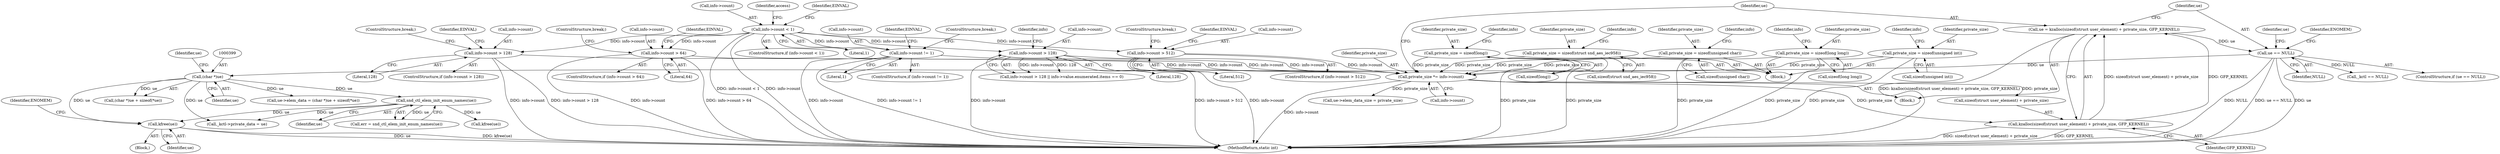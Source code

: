 digraph "0_linux_82262a46627bebb0febcc26664746c25cef08563@API" {
"1000451" [label="(Call,kfree(ue))"];
"1000398" [label="(Call,(char *)ue)"];
"1000369" [label="(Call,ue == NULL)"];
"1000360" [label="(Call,ue = kzalloc(sizeof(struct user_element) + private_size, GFP_KERNEL))"];
"1000362" [label="(Call,kzalloc(sizeof(struct user_element) + private_size, GFP_KERNEL))"];
"1000355" [label="(Call,private_size *= info->count)"];
"1000327" [label="(Call,info->count > 512)"];
"1000119" [label="(Call,info->count < 1)"];
"1000272" [label="(Call,info->count > 128)"];
"1000287" [label="(Call,info->count > 64)"];
"1000342" [label="(Call,info->count != 1)"];
"1000303" [label="(Call,info->count > 128)"];
"1000297" [label="(Call,private_size = sizeof(unsigned int))"];
"1000267" [label="(Call,private_size = sizeof(long))"];
"1000337" [label="(Call,private_size = sizeof(struct snd_aes_iec958))"];
"1000322" [label="(Call,private_size = sizeof(unsigned char))"];
"1000282" [label="(Call,private_size = sizeof(long long))"];
"1000420" [label="(Call,snd_ctl_elem_init_enum_names(ue))"];
"1000272" [label="(Call,info->count > 128)"];
"1000343" [label="(Call,info->count)"];
"1000377" [label="(Identifier,ue)"];
"1000304" [label="(Call,info->count)"];
"1000397" [label="(Call,(char *)ue + sizeof(*ue))"];
"1000126" [label="(Identifier,EINVAL)"];
"1000356" [label="(Identifier,private_size)"];
"1000374" [label="(Identifier,ENOMEM)"];
"1000331" [label="(Literal,512)"];
"1000118" [label="(ControlStructure,if (info->count < 1))"];
"1000326" [label="(ControlStructure,if (info->count > 512))"];
"1000323" [label="(Identifier,private_size)"];
"1000398" [label="(Call,(char *)ue)"];
"1000104" [label="(Block,)"];
"1000307" [label="(Literal,128)"];
"1000456" [label="(Call,_kctl->private_data = ue)"];
"1000370" [label="(Identifier,ue)"];
"1000362" [label="(Call,kzalloc(sizeof(struct user_element) + private_size, GFP_KERNEL))"];
"1000123" [label="(Literal,1)"];
"1000284" [label="(Call,sizeof(long long))"];
"1000268" [label="(Identifier,private_size)"];
"1000400" [label="(Identifier,ue)"];
"1000322" [label="(Call,private_size = sizeof(unsigned char))"];
"1000346" [label="(Literal,1)"];
"1000294" [label="(Identifier,EINVAL)"];
"1000443" [label="(Call,_kctl == NULL)"];
"1000291" [label="(Literal,64)"];
"1000287" [label="(Call,info->count > 64)"];
"1000446" [label="(Block,)"];
"1000451" [label="(Call,kfree(ue))"];
"1000403" [label="(Identifier,ue)"];
"1000279" [label="(Identifier,EINVAL)"];
"1000349" [label="(Identifier,EINVAL)"];
"1000282" [label="(Call,private_size = sizeof(long long))"];
"1000361" [label="(Identifier,ue)"];
"1000264" [label="(Block,)"];
"1000452" [label="(Identifier,ue)"];
"1000120" [label="(Call,info->count)"];
"1000295" [label="(ControlStructure,break;)"];
"1000302" [label="(Call,info->count > 128 || info->value.enumerated.items == 0)"];
"1000297" [label="(Call,private_size = sizeof(unsigned int))"];
"1000327" [label="(Call,info->count > 512)"];
"1000335" [label="(ControlStructure,break;)"];
"1000299" [label="(Call,sizeof(unsigned int))"];
"1000329" [label="(Identifier,info)"];
"1000305" [label="(Identifier,info)"];
"1000324" [label="(Call,sizeof(unsigned char))"];
"1000369" [label="(Call,ue == NULL)"];
"1000276" [label="(Literal,128)"];
"1000271" [label="(ControlStructure,if (info->count > 128))"];
"1000342" [label="(Call,info->count != 1)"];
"1000288" [label="(Call,info->count)"];
"1000404" [label="(Call,ue->elem_data_size = private_size)"];
"1000341" [label="(ControlStructure,if (info->count != 1))"];
"1000119" [label="(Call,info->count < 1)"];
"1000273" [label="(Call,info->count)"];
"1000338" [label="(Identifier,private_size)"];
"1000344" [label="(Identifier,info)"];
"1000357" [label="(Call,info->count)"];
"1000393" [label="(Call,ue->elem_data = (char *)ue + sizeof(*ue))"];
"1000355" [label="(Call,private_size *= info->count)"];
"1000312" [label="(Identifier,info)"];
"1000363" [label="(Call,sizeof(struct user_element) + private_size)"];
"1000420" [label="(Call,snd_ctl_elem_init_enum_names(ue))"];
"1000368" [label="(ControlStructure,if (ue == NULL))"];
"1000360" [label="(Call,ue = kzalloc(sizeof(struct user_element) + private_size, GFP_KERNEL))"];
"1000280" [label="(ControlStructure,break;)"];
"1000418" [label="(Call,err = snd_ctl_elem_init_enum_names(ue))"];
"1000508" [label="(MethodReturn,static int)"];
"1000289" [label="(Identifier,info)"];
"1000455" [label="(Identifier,ENOMEM)"];
"1000367" [label="(Identifier,GFP_KERNEL)"];
"1000371" [label="(Identifier,NULL)"];
"1000267" [label="(Call,private_size = sizeof(long))"];
"1000128" [label="(Identifier,access)"];
"1000303" [label="(Call,info->count > 128)"];
"1000334" [label="(Identifier,EINVAL)"];
"1000283" [label="(Identifier,private_size)"];
"1000269" [label="(Call,sizeof(long))"];
"1000350" [label="(ControlStructure,break;)"];
"1000274" [label="(Identifier,info)"];
"1000427" [label="(Call,kfree(ue))"];
"1000298" [label="(Identifier,private_size)"];
"1000339" [label="(Call,sizeof(struct snd_aes_iec958))"];
"1000421" [label="(Identifier,ue)"];
"1000286" [label="(ControlStructure,if (info->count > 64))"];
"1000328" [label="(Call,info->count)"];
"1000337" [label="(Call,private_size = sizeof(struct snd_aes_iec958))"];
"1000451" -> "1000446"  [label="AST: "];
"1000451" -> "1000452"  [label="CFG: "];
"1000452" -> "1000451"  [label="AST: "];
"1000455" -> "1000451"  [label="CFG: "];
"1000451" -> "1000508"  [label="DDG: ue"];
"1000451" -> "1000508"  [label="DDG: kfree(ue)"];
"1000398" -> "1000451"  [label="DDG: ue"];
"1000420" -> "1000451"  [label="DDG: ue"];
"1000398" -> "1000397"  [label="AST: "];
"1000398" -> "1000400"  [label="CFG: "];
"1000399" -> "1000398"  [label="AST: "];
"1000400" -> "1000398"  [label="AST: "];
"1000403" -> "1000398"  [label="CFG: "];
"1000398" -> "1000393"  [label="DDG: ue"];
"1000398" -> "1000397"  [label="DDG: ue"];
"1000369" -> "1000398"  [label="DDG: ue"];
"1000398" -> "1000420"  [label="DDG: ue"];
"1000398" -> "1000456"  [label="DDG: ue"];
"1000369" -> "1000368"  [label="AST: "];
"1000369" -> "1000371"  [label="CFG: "];
"1000370" -> "1000369"  [label="AST: "];
"1000371" -> "1000369"  [label="AST: "];
"1000374" -> "1000369"  [label="CFG: "];
"1000377" -> "1000369"  [label="CFG: "];
"1000369" -> "1000508"  [label="DDG: ue == NULL"];
"1000369" -> "1000508"  [label="DDG: ue"];
"1000369" -> "1000508"  [label="DDG: NULL"];
"1000360" -> "1000369"  [label="DDG: ue"];
"1000369" -> "1000443"  [label="DDG: NULL"];
"1000360" -> "1000104"  [label="AST: "];
"1000360" -> "1000362"  [label="CFG: "];
"1000361" -> "1000360"  [label="AST: "];
"1000362" -> "1000360"  [label="AST: "];
"1000370" -> "1000360"  [label="CFG: "];
"1000360" -> "1000508"  [label="DDG: kzalloc(sizeof(struct user_element) + private_size, GFP_KERNEL)"];
"1000362" -> "1000360"  [label="DDG: sizeof(struct user_element) + private_size"];
"1000362" -> "1000360"  [label="DDG: GFP_KERNEL"];
"1000362" -> "1000367"  [label="CFG: "];
"1000363" -> "1000362"  [label="AST: "];
"1000367" -> "1000362"  [label="AST: "];
"1000362" -> "1000508"  [label="DDG: GFP_KERNEL"];
"1000362" -> "1000508"  [label="DDG: sizeof(struct user_element) + private_size"];
"1000355" -> "1000362"  [label="DDG: private_size"];
"1000355" -> "1000104"  [label="AST: "];
"1000355" -> "1000357"  [label="CFG: "];
"1000356" -> "1000355"  [label="AST: "];
"1000357" -> "1000355"  [label="AST: "];
"1000361" -> "1000355"  [label="CFG: "];
"1000355" -> "1000508"  [label="DDG: info->count"];
"1000327" -> "1000355"  [label="DDG: info->count"];
"1000272" -> "1000355"  [label="DDG: info->count"];
"1000287" -> "1000355"  [label="DDG: info->count"];
"1000342" -> "1000355"  [label="DDG: info->count"];
"1000303" -> "1000355"  [label="DDG: info->count"];
"1000297" -> "1000355"  [label="DDG: private_size"];
"1000267" -> "1000355"  [label="DDG: private_size"];
"1000337" -> "1000355"  [label="DDG: private_size"];
"1000322" -> "1000355"  [label="DDG: private_size"];
"1000282" -> "1000355"  [label="DDG: private_size"];
"1000355" -> "1000363"  [label="DDG: private_size"];
"1000355" -> "1000404"  [label="DDG: private_size"];
"1000327" -> "1000326"  [label="AST: "];
"1000327" -> "1000331"  [label="CFG: "];
"1000328" -> "1000327"  [label="AST: "];
"1000331" -> "1000327"  [label="AST: "];
"1000334" -> "1000327"  [label="CFG: "];
"1000335" -> "1000327"  [label="CFG: "];
"1000327" -> "1000508"  [label="DDG: info->count"];
"1000327" -> "1000508"  [label="DDG: info->count > 512"];
"1000119" -> "1000327"  [label="DDG: info->count"];
"1000119" -> "1000118"  [label="AST: "];
"1000119" -> "1000123"  [label="CFG: "];
"1000120" -> "1000119"  [label="AST: "];
"1000123" -> "1000119"  [label="AST: "];
"1000126" -> "1000119"  [label="CFG: "];
"1000128" -> "1000119"  [label="CFG: "];
"1000119" -> "1000508"  [label="DDG: info->count"];
"1000119" -> "1000508"  [label="DDG: info->count < 1"];
"1000119" -> "1000272"  [label="DDG: info->count"];
"1000119" -> "1000287"  [label="DDG: info->count"];
"1000119" -> "1000303"  [label="DDG: info->count"];
"1000119" -> "1000342"  [label="DDG: info->count"];
"1000272" -> "1000271"  [label="AST: "];
"1000272" -> "1000276"  [label="CFG: "];
"1000273" -> "1000272"  [label="AST: "];
"1000276" -> "1000272"  [label="AST: "];
"1000279" -> "1000272"  [label="CFG: "];
"1000280" -> "1000272"  [label="CFG: "];
"1000272" -> "1000508"  [label="DDG: info->count"];
"1000272" -> "1000508"  [label="DDG: info->count > 128"];
"1000287" -> "1000286"  [label="AST: "];
"1000287" -> "1000291"  [label="CFG: "];
"1000288" -> "1000287"  [label="AST: "];
"1000291" -> "1000287"  [label="AST: "];
"1000294" -> "1000287"  [label="CFG: "];
"1000295" -> "1000287"  [label="CFG: "];
"1000287" -> "1000508"  [label="DDG: info->count > 64"];
"1000287" -> "1000508"  [label="DDG: info->count"];
"1000342" -> "1000341"  [label="AST: "];
"1000342" -> "1000346"  [label="CFG: "];
"1000343" -> "1000342"  [label="AST: "];
"1000346" -> "1000342"  [label="AST: "];
"1000349" -> "1000342"  [label="CFG: "];
"1000350" -> "1000342"  [label="CFG: "];
"1000342" -> "1000508"  [label="DDG: info->count"];
"1000342" -> "1000508"  [label="DDG: info->count != 1"];
"1000303" -> "1000302"  [label="AST: "];
"1000303" -> "1000307"  [label="CFG: "];
"1000304" -> "1000303"  [label="AST: "];
"1000307" -> "1000303"  [label="AST: "];
"1000312" -> "1000303"  [label="CFG: "];
"1000302" -> "1000303"  [label="CFG: "];
"1000303" -> "1000508"  [label="DDG: info->count"];
"1000303" -> "1000302"  [label="DDG: info->count"];
"1000303" -> "1000302"  [label="DDG: 128"];
"1000297" -> "1000264"  [label="AST: "];
"1000297" -> "1000299"  [label="CFG: "];
"1000298" -> "1000297"  [label="AST: "];
"1000299" -> "1000297"  [label="AST: "];
"1000305" -> "1000297"  [label="CFG: "];
"1000297" -> "1000508"  [label="DDG: private_size"];
"1000267" -> "1000264"  [label="AST: "];
"1000267" -> "1000269"  [label="CFG: "];
"1000268" -> "1000267"  [label="AST: "];
"1000269" -> "1000267"  [label="AST: "];
"1000274" -> "1000267"  [label="CFG: "];
"1000267" -> "1000508"  [label="DDG: private_size"];
"1000337" -> "1000264"  [label="AST: "];
"1000337" -> "1000339"  [label="CFG: "];
"1000338" -> "1000337"  [label="AST: "];
"1000339" -> "1000337"  [label="AST: "];
"1000344" -> "1000337"  [label="CFG: "];
"1000337" -> "1000508"  [label="DDG: private_size"];
"1000322" -> "1000264"  [label="AST: "];
"1000322" -> "1000324"  [label="CFG: "];
"1000323" -> "1000322"  [label="AST: "];
"1000324" -> "1000322"  [label="AST: "];
"1000329" -> "1000322"  [label="CFG: "];
"1000322" -> "1000508"  [label="DDG: private_size"];
"1000282" -> "1000264"  [label="AST: "];
"1000282" -> "1000284"  [label="CFG: "];
"1000283" -> "1000282"  [label="AST: "];
"1000284" -> "1000282"  [label="AST: "];
"1000289" -> "1000282"  [label="CFG: "];
"1000282" -> "1000508"  [label="DDG: private_size"];
"1000420" -> "1000418"  [label="AST: "];
"1000420" -> "1000421"  [label="CFG: "];
"1000421" -> "1000420"  [label="AST: "];
"1000418" -> "1000420"  [label="CFG: "];
"1000420" -> "1000418"  [label="DDG: ue"];
"1000420" -> "1000427"  [label="DDG: ue"];
"1000420" -> "1000456"  [label="DDG: ue"];
}
